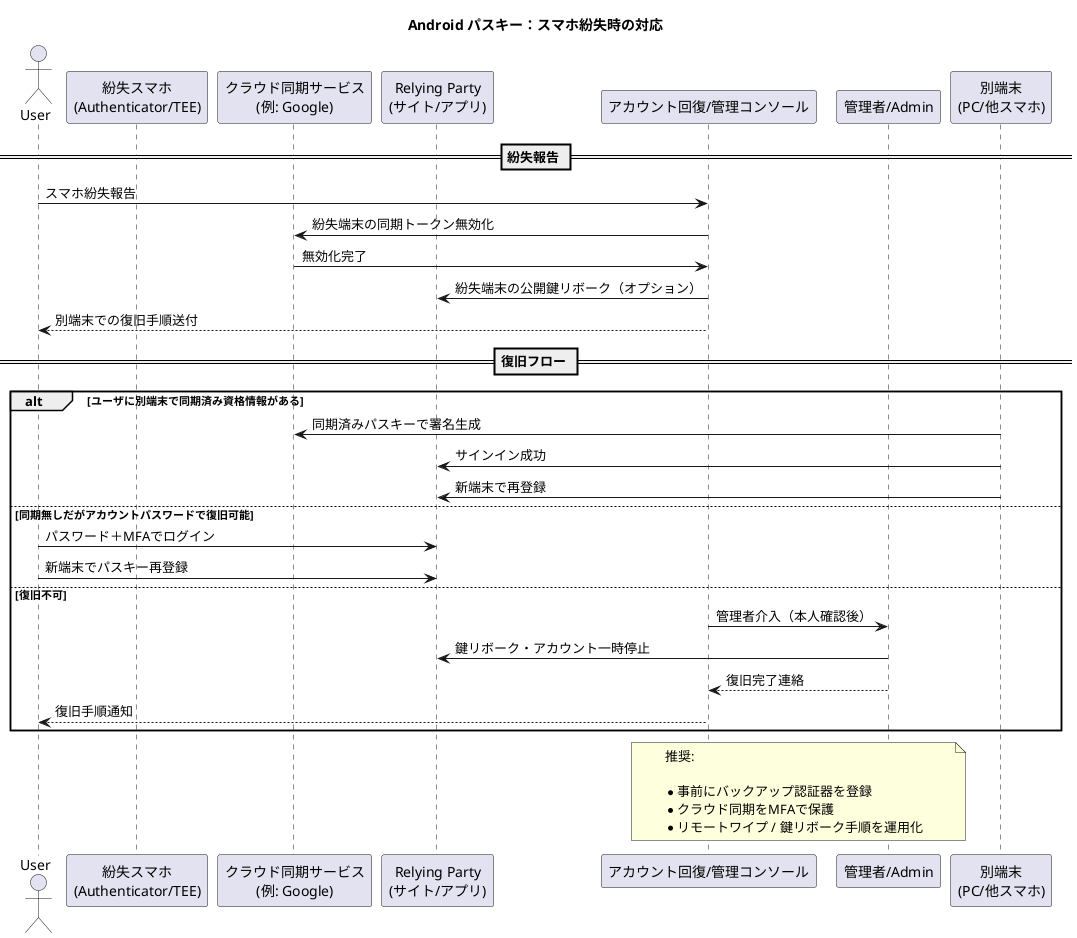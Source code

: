 @startuml
title Android パスキー：スマホ紛失時の対応

actor User as U
participant "紛失スマホ\n(Authenticator/TEE)" as LostPhone
participant "クラウド同期サービス\n(例: Google)" as Cloud
participant "Relying Party\n(サイト/アプリ)" as RP
participant "アカウント回復/管理コンソール" as Recovery
participant "管理者/Admin" as Admin
participant "別端末\n(PC/他スマホ)" as Other

== 紛失報告 ==
U -> Recovery : スマホ紛失報告
Recovery -> Cloud : 紛失端末の同期トークン無効化
Cloud -> Recovery : 無効化完了
Recovery -> RP : 紛失端末の公開鍵リボーク（オプション）
Recovery --> U : 別端末での復旧手順送付

== 復旧フロー ==
alt ユーザに別端末で同期済み資格情報がある
Other -> Cloud : 同期済みパスキーで署名生成
Other -> RP : サインイン成功
Other -> RP : 新端末で再登録
else 同期無しだがアカウントパスワードで復旧可能
U -> RP : パスワード＋MFAでログイン
U -> RP : 新端末でパスキー再登録
else 復旧不可
Recovery -> Admin : 管理者介入（本人確認後）
Admin -> RP : 鍵リボーク・アカウント一時停止
Admin --> Recovery : 復旧完了連絡
Recovery --> U : 復旧手順通知
end

note over Recovery, Admin
推奨:

* 事前にバックアップ認証器を登録
* クラウド同期をMFAで保護
* リモートワイプ / 鍵リボーク手順を運用化
  end note

@enduml
